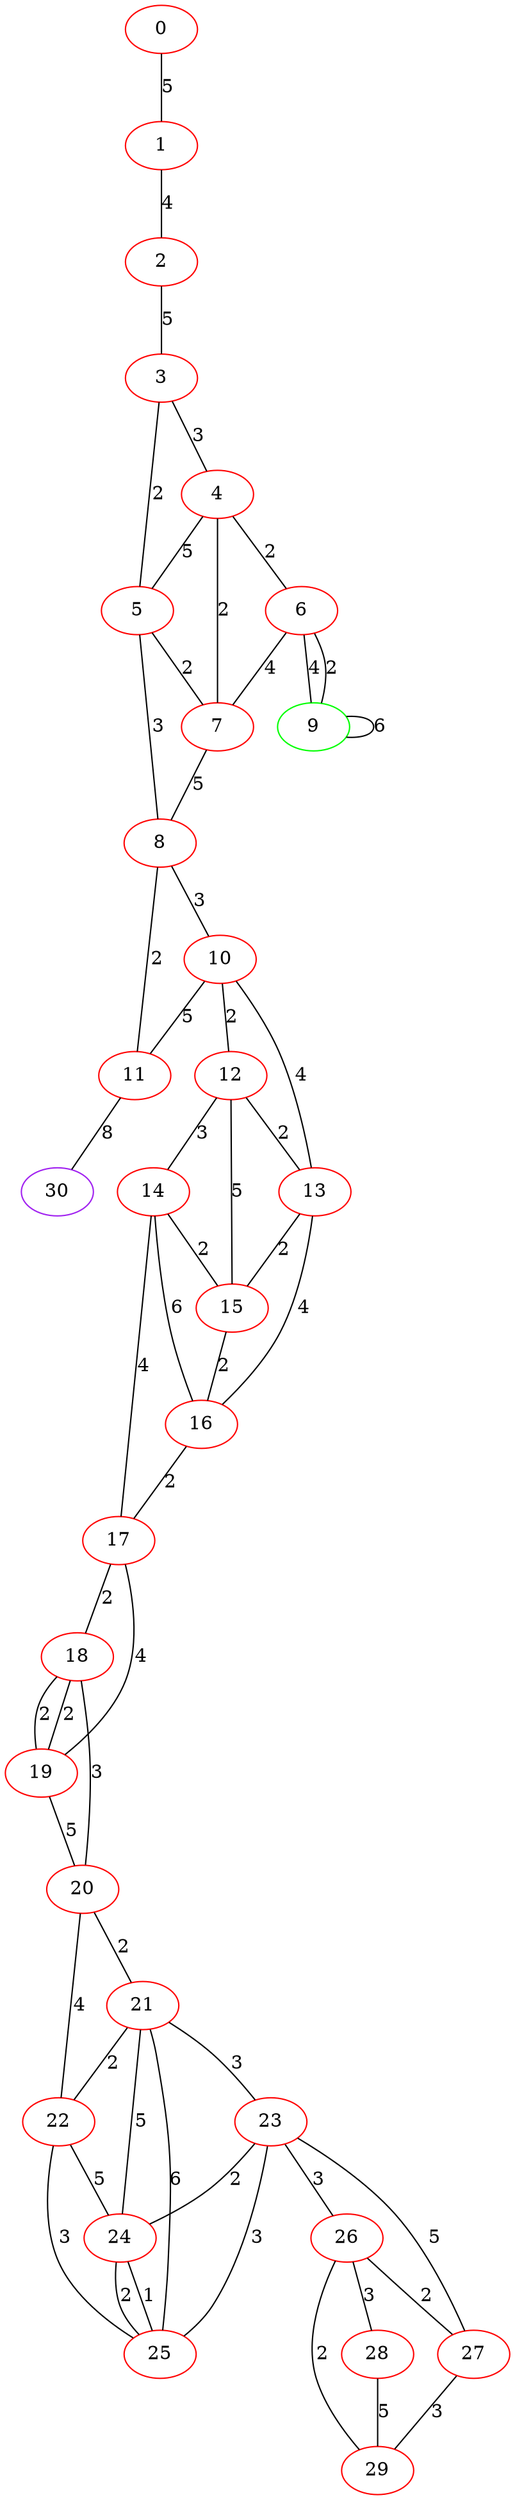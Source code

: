 graph "" {
0 [color=red, weight=1];
1 [color=red, weight=1];
2 [color=red, weight=1];
3 [color=red, weight=1];
4 [color=red, weight=1];
5 [color=red, weight=1];
6 [color=red, weight=1];
7 [color=red, weight=1];
8 [color=red, weight=1];
9 [color=green, weight=2];
10 [color=red, weight=1];
11 [color=red, weight=1];
12 [color=red, weight=1];
13 [color=red, weight=1];
14 [color=red, weight=1];
15 [color=red, weight=1];
16 [color=red, weight=1];
17 [color=red, weight=1];
18 [color=red, weight=1];
19 [color=red, weight=1];
20 [color=red, weight=1];
21 [color=red, weight=1];
22 [color=red, weight=1];
23 [color=red, weight=1];
24 [color=red, weight=1];
25 [color=red, weight=1];
26 [color=red, weight=1];
27 [color=red, weight=1];
28 [color=red, weight=1];
29 [color=red, weight=1];
30 [color=purple, weight=4];
0 -- 1  [key=0, label=5];
1 -- 2  [key=0, label=4];
2 -- 3  [key=0, label=5];
3 -- 4  [key=0, label=3];
3 -- 5  [key=0, label=2];
4 -- 5  [key=0, label=5];
4 -- 6  [key=0, label=2];
4 -- 7  [key=0, label=2];
5 -- 8  [key=0, label=3];
5 -- 7  [key=0, label=2];
6 -- 9  [key=0, label=4];
6 -- 9  [key=1, label=2];
6 -- 7  [key=0, label=4];
7 -- 8  [key=0, label=5];
8 -- 10  [key=0, label=3];
8 -- 11  [key=0, label=2];
9 -- 9  [key=0, label=6];
10 -- 11  [key=0, label=5];
10 -- 12  [key=0, label=2];
10 -- 13  [key=0, label=4];
11 -- 30  [key=0, label=8];
12 -- 13  [key=0, label=2];
12 -- 14  [key=0, label=3];
12 -- 15  [key=0, label=5];
13 -- 16  [key=0, label=4];
13 -- 15  [key=0, label=2];
14 -- 16  [key=0, label=6];
14 -- 17  [key=0, label=4];
14 -- 15  [key=0, label=2];
15 -- 16  [key=0, label=2];
16 -- 17  [key=0, label=2];
17 -- 18  [key=0, label=2];
17 -- 19  [key=0, label=4];
18 -- 19  [key=0, label=2];
18 -- 19  [key=1, label=2];
18 -- 20  [key=0, label=3];
19 -- 20  [key=0, label=5];
20 -- 21  [key=0, label=2];
20 -- 22  [key=0, label=4];
21 -- 24  [key=0, label=5];
21 -- 25  [key=0, label=6];
21 -- 22  [key=0, label=2];
21 -- 23  [key=0, label=3];
22 -- 24  [key=0, label=5];
22 -- 25  [key=0, label=3];
23 -- 24  [key=0, label=2];
23 -- 25  [key=0, label=3];
23 -- 26  [key=0, label=3];
23 -- 27  [key=0, label=5];
24 -- 25  [key=0, label=1];
24 -- 25  [key=1, label=2];
26 -- 27  [key=0, label=2];
26 -- 28  [key=0, label=3];
26 -- 29  [key=0, label=2];
27 -- 29  [key=0, label=3];
28 -- 29  [key=0, label=5];
}
